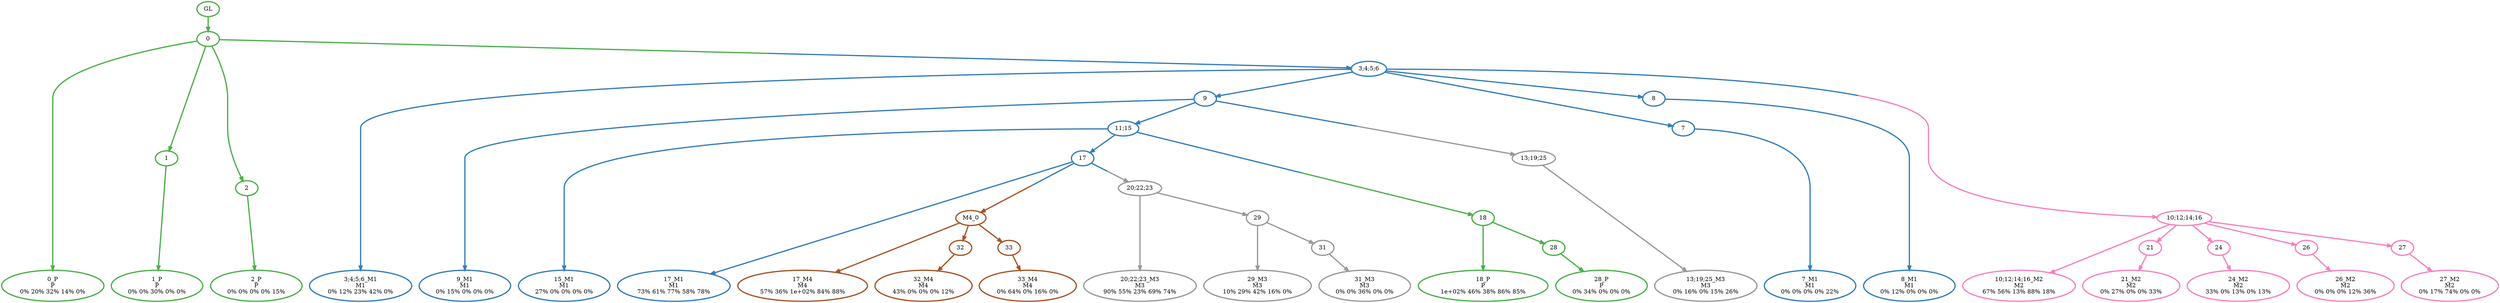 digraph T {
	{
		rank=same
		44 [penwidth=3,colorscheme=set19,color=3,label="0_P\nP\n0% 20% 32% 14% 0%"]
		42 [penwidth=3,colorscheme=set19,color=3,label="1_P\nP\n0% 0% 30% 0% 0%"]
		40 [penwidth=3,colorscheme=set19,color=3,label="2_P\nP\n0% 0% 0% 0% 15%"]
		37 [penwidth=3,colorscheme=set19,color=3,label="18_P\nP\n1e+02% 46% 38% 86% 85%"]
		35 [penwidth=3,colorscheme=set19,color=3,label="28_P\nP\n0% 34% 0% 0% 0%"]
		34 [penwidth=3,colorscheme=set19,color=2,label="3;4;5;6_M1\nM1\n0% 12% 23% 42% 0%"]
		32 [penwidth=3,colorscheme=set19,color=2,label="7_M1\nM1\n0% 0% 0% 0% 22%"]
		30 [penwidth=3,colorscheme=set19,color=2,label="8_M1\nM1\n0% 12% 0% 0% 0%"]
		29 [penwidth=3,colorscheme=set19,color=2,label="9_M1\nM1\n0% 15% 0% 0% 0%"]
		28 [penwidth=3,colorscheme=set19,color=2,label="15_M1\nM1\n27% 0% 0% 0% 0%"]
		26 [penwidth=3,colorscheme=set19,color=2,label="17_M1\nM1\n73% 61% 77% 58% 78%"]
		25 [penwidth=3,colorscheme=set19,color=8,label="10;12;14;16_M2\nM2\n67% 56% 13% 88% 18%"]
		23 [penwidth=3,colorscheme=set19,color=8,label="21_M2\nM2\n0% 27% 0% 0% 33%"]
		21 [penwidth=3,colorscheme=set19,color=8,label="24_M2\nM2\n33% 0% 13% 0% 13%"]
		19 [penwidth=3,colorscheme=set19,color=8,label="26_M2\nM2\n0% 0% 0% 12% 36%"]
		17 [penwidth=3,colorscheme=set19,color=8,label="27_M2\nM2\n0% 17% 74% 0% 0%"]
		16 [penwidth=3,colorscheme=set19,color=9,label="20;22;23_M3\nM3\n90% 55% 23% 69% 74%"]
		14 [penwidth=3,colorscheme=set19,color=9,label="29_M3\nM3\n10% 29% 42% 16% 0%"]
		12 [penwidth=3,colorscheme=set19,color=9,label="31_M3\nM3\n0% 0% 36% 0% 0%"]
		11 [penwidth=3,colorscheme=set19,color=9,label="13;19;25_M3\nM3\n0% 16% 0% 15% 26%"]
		10 [penwidth=3,colorscheme=set19,color=7,label="17_M4\nM4\n57% 36% 1e+02% 84% 88%"]
		8 [penwidth=3,colorscheme=set19,color=7,label="32_M4\nM4\n43% 0% 0% 0% 12%"]
		6 [penwidth=3,colorscheme=set19,color=7,label="33_M4\nM4\n0% 64% 0% 16% 0%"]
	}
	46 [penwidth=3,colorscheme=set19,color=3,label="GL"]
	45 [penwidth=3,colorscheme=set19,color=3,label="0"]
	43 [penwidth=3,colorscheme=set19,color=3,label="1"]
	41 [penwidth=3,colorscheme=set19,color=3,label="2"]
	39 [penwidth=3,colorscheme=set19,color=2,label="9"]
	38 [penwidth=3,colorscheme=set19,color=2,label="11;15"]
	36 [penwidth=3,colorscheme=set19,color=3,label="28"]
	33 [penwidth=3,colorscheme=set19,color=2,label="7"]
	31 [penwidth=3,colorscheme=set19,color=2,label="8"]
	27 [penwidth=3,colorscheme=set19,color=2,label="17"]
	24 [penwidth=3,colorscheme=set19,color=8,label="21"]
	22 [penwidth=3,colorscheme=set19,color=8,label="24"]
	20 [penwidth=3,colorscheme=set19,color=8,label="26"]
	18 [penwidth=3,colorscheme=set19,color=8,label="27"]
	15 [penwidth=3,colorscheme=set19,color=9,label="29"]
	13 [penwidth=3,colorscheme=set19,color=9,label="31"]
	9 [penwidth=3,colorscheme=set19,color=7,label="32"]
	7 [penwidth=3,colorscheme=set19,color=7,label="33"]
	5 [penwidth=3,colorscheme=set19,color=7,label="M4_0"]
	4 [penwidth=3,colorscheme=set19,color=9,label="20;22;23"]
	3 [penwidth=3,colorscheme=set19,color=9,label="13;19;25"]
	2 [penwidth=3,colorscheme=set19,color=3,label="18"]
	1 [penwidth=3,colorscheme=set19,color=8,label="10;12;14;16"]
	0 [penwidth=3,colorscheme=set19,color=2,label="3;4;5;6"]
	46 -> 45 [penwidth=3,colorscheme=set19,color=3]
	45 -> 44 [penwidth=3,colorscheme=set19,color=3]
	45 -> 43 [penwidth=3,colorscheme=set19,color=3]
	45 -> 41 [penwidth=3,colorscheme=set19,color=3]
	45 -> 0 [penwidth=3,colorscheme=set19,color="3;0.5:2"]
	43 -> 42 [penwidth=3,colorscheme=set19,color=3]
	41 -> 40 [penwidth=3,colorscheme=set19,color=3]
	39 -> 29 [penwidth=3,colorscheme=set19,color=2]
	39 -> 38 [penwidth=3,colorscheme=set19,color=2]
	39 -> 3 [penwidth=3,colorscheme=set19,color="2;0.5:9"]
	38 -> 28 [penwidth=3,colorscheme=set19,color=2]
	38 -> 27 [penwidth=3,colorscheme=set19,color=2]
	38 -> 2 [penwidth=3,colorscheme=set19,color="2;0.5:3"]
	36 -> 35 [penwidth=3,colorscheme=set19,color=3]
	33 -> 32 [penwidth=3,colorscheme=set19,color=2]
	31 -> 30 [penwidth=3,colorscheme=set19,color=2]
	27 -> 26 [penwidth=3,colorscheme=set19,color=2]
	27 -> 5 [penwidth=3,colorscheme=set19,color="2;0.5:7"]
	27 -> 4 [penwidth=3,colorscheme=set19,color="2;0.5:9"]
	24 -> 23 [penwidth=3,colorscheme=set19,color=8]
	22 -> 21 [penwidth=3,colorscheme=set19,color=8]
	20 -> 19 [penwidth=3,colorscheme=set19,color=8]
	18 -> 17 [penwidth=3,colorscheme=set19,color=8]
	15 -> 14 [penwidth=3,colorscheme=set19,color=9]
	15 -> 13 [penwidth=3,colorscheme=set19,color=9]
	13 -> 12 [penwidth=3,colorscheme=set19,color=9]
	9 -> 8 [penwidth=3,colorscheme=set19,color=7]
	7 -> 6 [penwidth=3,colorscheme=set19,color=7]
	5 -> 10 [penwidth=3,colorscheme=set19,color=7]
	5 -> 9 [penwidth=3,colorscheme=set19,color=7]
	5 -> 7 [penwidth=3,colorscheme=set19,color=7]
	4 -> 16 [penwidth=3,colorscheme=set19,color=9]
	4 -> 15 [penwidth=3,colorscheme=set19,color=9]
	3 -> 11 [penwidth=3,colorscheme=set19,color=9]
	2 -> 37 [penwidth=3,colorscheme=set19,color=3]
	2 -> 36 [penwidth=3,colorscheme=set19,color=3]
	1 -> 25 [penwidth=3,colorscheme=set19,color=8]
	1 -> 24 [penwidth=3,colorscheme=set19,color=8]
	1 -> 22 [penwidth=3,colorscheme=set19,color=8]
	1 -> 20 [penwidth=3,colorscheme=set19,color=8]
	1 -> 18 [penwidth=3,colorscheme=set19,color=8]
	0 -> 39 [penwidth=3,colorscheme=set19,color=2]
	0 -> 34 [penwidth=3,colorscheme=set19,color=2]
	0 -> 33 [penwidth=3,colorscheme=set19,color=2]
	0 -> 31 [penwidth=3,colorscheme=set19,color=2]
	0 -> 1 [penwidth=3,colorscheme=set19,color="2;0.5:8"]
}
